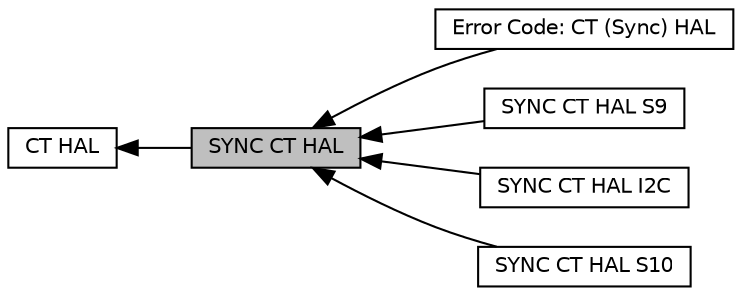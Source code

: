 digraph "SYNC CT HAL"
{
  edge [fontname="Helvetica",fontsize="10",labelfontname="Helvetica",labelfontsize="10"];
  node [fontname="Helvetica",fontsize="10",shape=record];
  rankdir=LR;
  Node5 [label="Error Code: CT (Sync) HAL",height=0.2,width=0.4,color="black", fillcolor="white", style="filled",URL="$d2/df5/group__grp_err___hal_sync_c_t.html",tooltip="Error codes for Synchronous CT HAL. "];
  Node1 [label="CT HAL",height=0.2,width=0.4,color="black", fillcolor="white", style="filled",URL="$d0/db5/group__phhal_ct.html",tooltip="The Contact Interface (HAL) APIs. "];
  Node3 [label="SYNC CT HAL S9",height=0.2,width=0.4,color="black", fillcolor="white", style="filled",URL="$d3/dca/group__phhal_sync_ct___s9.html",tooltip="The purpose and scope of this file is to implement S9 Synchronous card Apis. "];
  Node2 [label="SYNC CT HAL I2C",height=0.2,width=0.4,color="black", fillcolor="white", style="filled",URL="$d3/d65/group__phhal_sync_ct___i2_c.html",tooltip="The purpose and scope of this file is to implement SYNC CT HAL, Prototype of the Sync CT Interface HA..."];
  Node0 [label="SYNC CT HAL",height=0.2,width=0.4,color="black", fillcolor="grey75", style="filled", fontcolor="black"];
  Node4 [label="SYNC CT HAL S10",height=0.2,width=0.4,color="black", fillcolor="white", style="filled",URL="$d3/dfa/group__phhal_sync_ct___s10.html",tooltip="The purpose and scope of this file is to implement S10 synchronous card api. "];
  Node1->Node0 [shape=plaintext, dir="back", style="solid"];
  Node0->Node2 [shape=plaintext, dir="back", style="solid"];
  Node0->Node3 [shape=plaintext, dir="back", style="solid"];
  Node0->Node4 [shape=plaintext, dir="back", style="solid"];
  Node0->Node5 [shape=plaintext, dir="back", style="solid"];
}

